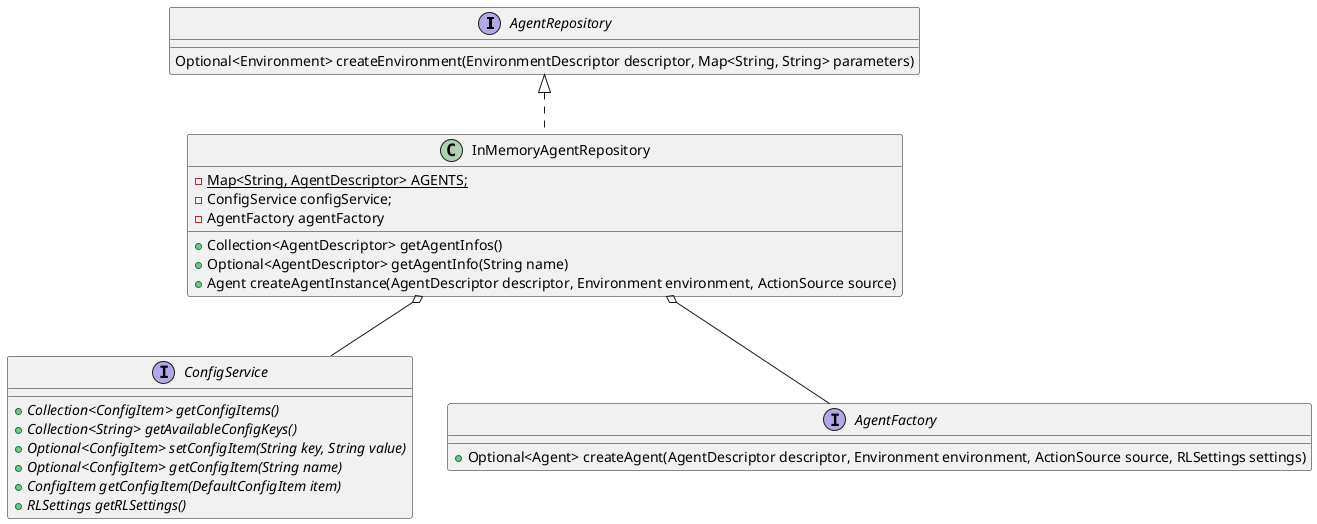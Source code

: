 @startuml
'https://plantuml.com/class-diagram

interface AgentRepository {
    Optional<Environment> createEnvironment(EnvironmentDescriptor descriptor, Map<String, String> parameters)
}

interface ConfigService {
    +{abstract} Collection<ConfigItem> getConfigItems()
    +{abstract} Collection<String> getAvailableConfigKeys()
    +{abstract} Optional<ConfigItem> setConfigItem(String key, String value)
    +{abstract} Optional<ConfigItem> getConfigItem(String name)
    +{abstract} ConfigItem getConfigItem(DefaultConfigItem item)
    +{abstract} RLSettings getRLSettings()
}

interface AgentFactory {
    +Optional<Agent> createAgent(AgentDescriptor descriptor, Environment environment, ActionSource source, RLSettings settings)
}

class InMemoryAgentRepository {
    -{static} Map<String, AgentDescriptor> AGENTS;
    -ConfigService configService;
    -AgentFactory agentFactory

    +Collection<AgentDescriptor> getAgentInfos()
    +Optional<AgentDescriptor> getAgentInfo(String name)
    +Agent createAgentInstance(AgentDescriptor descriptor, Environment environment, ActionSource source)
}

AgentRepository <|.. InMemoryAgentRepository
InMemoryAgentRepository o-- ConfigService
InMemoryAgentRepository o-- AgentFactory

@enduml